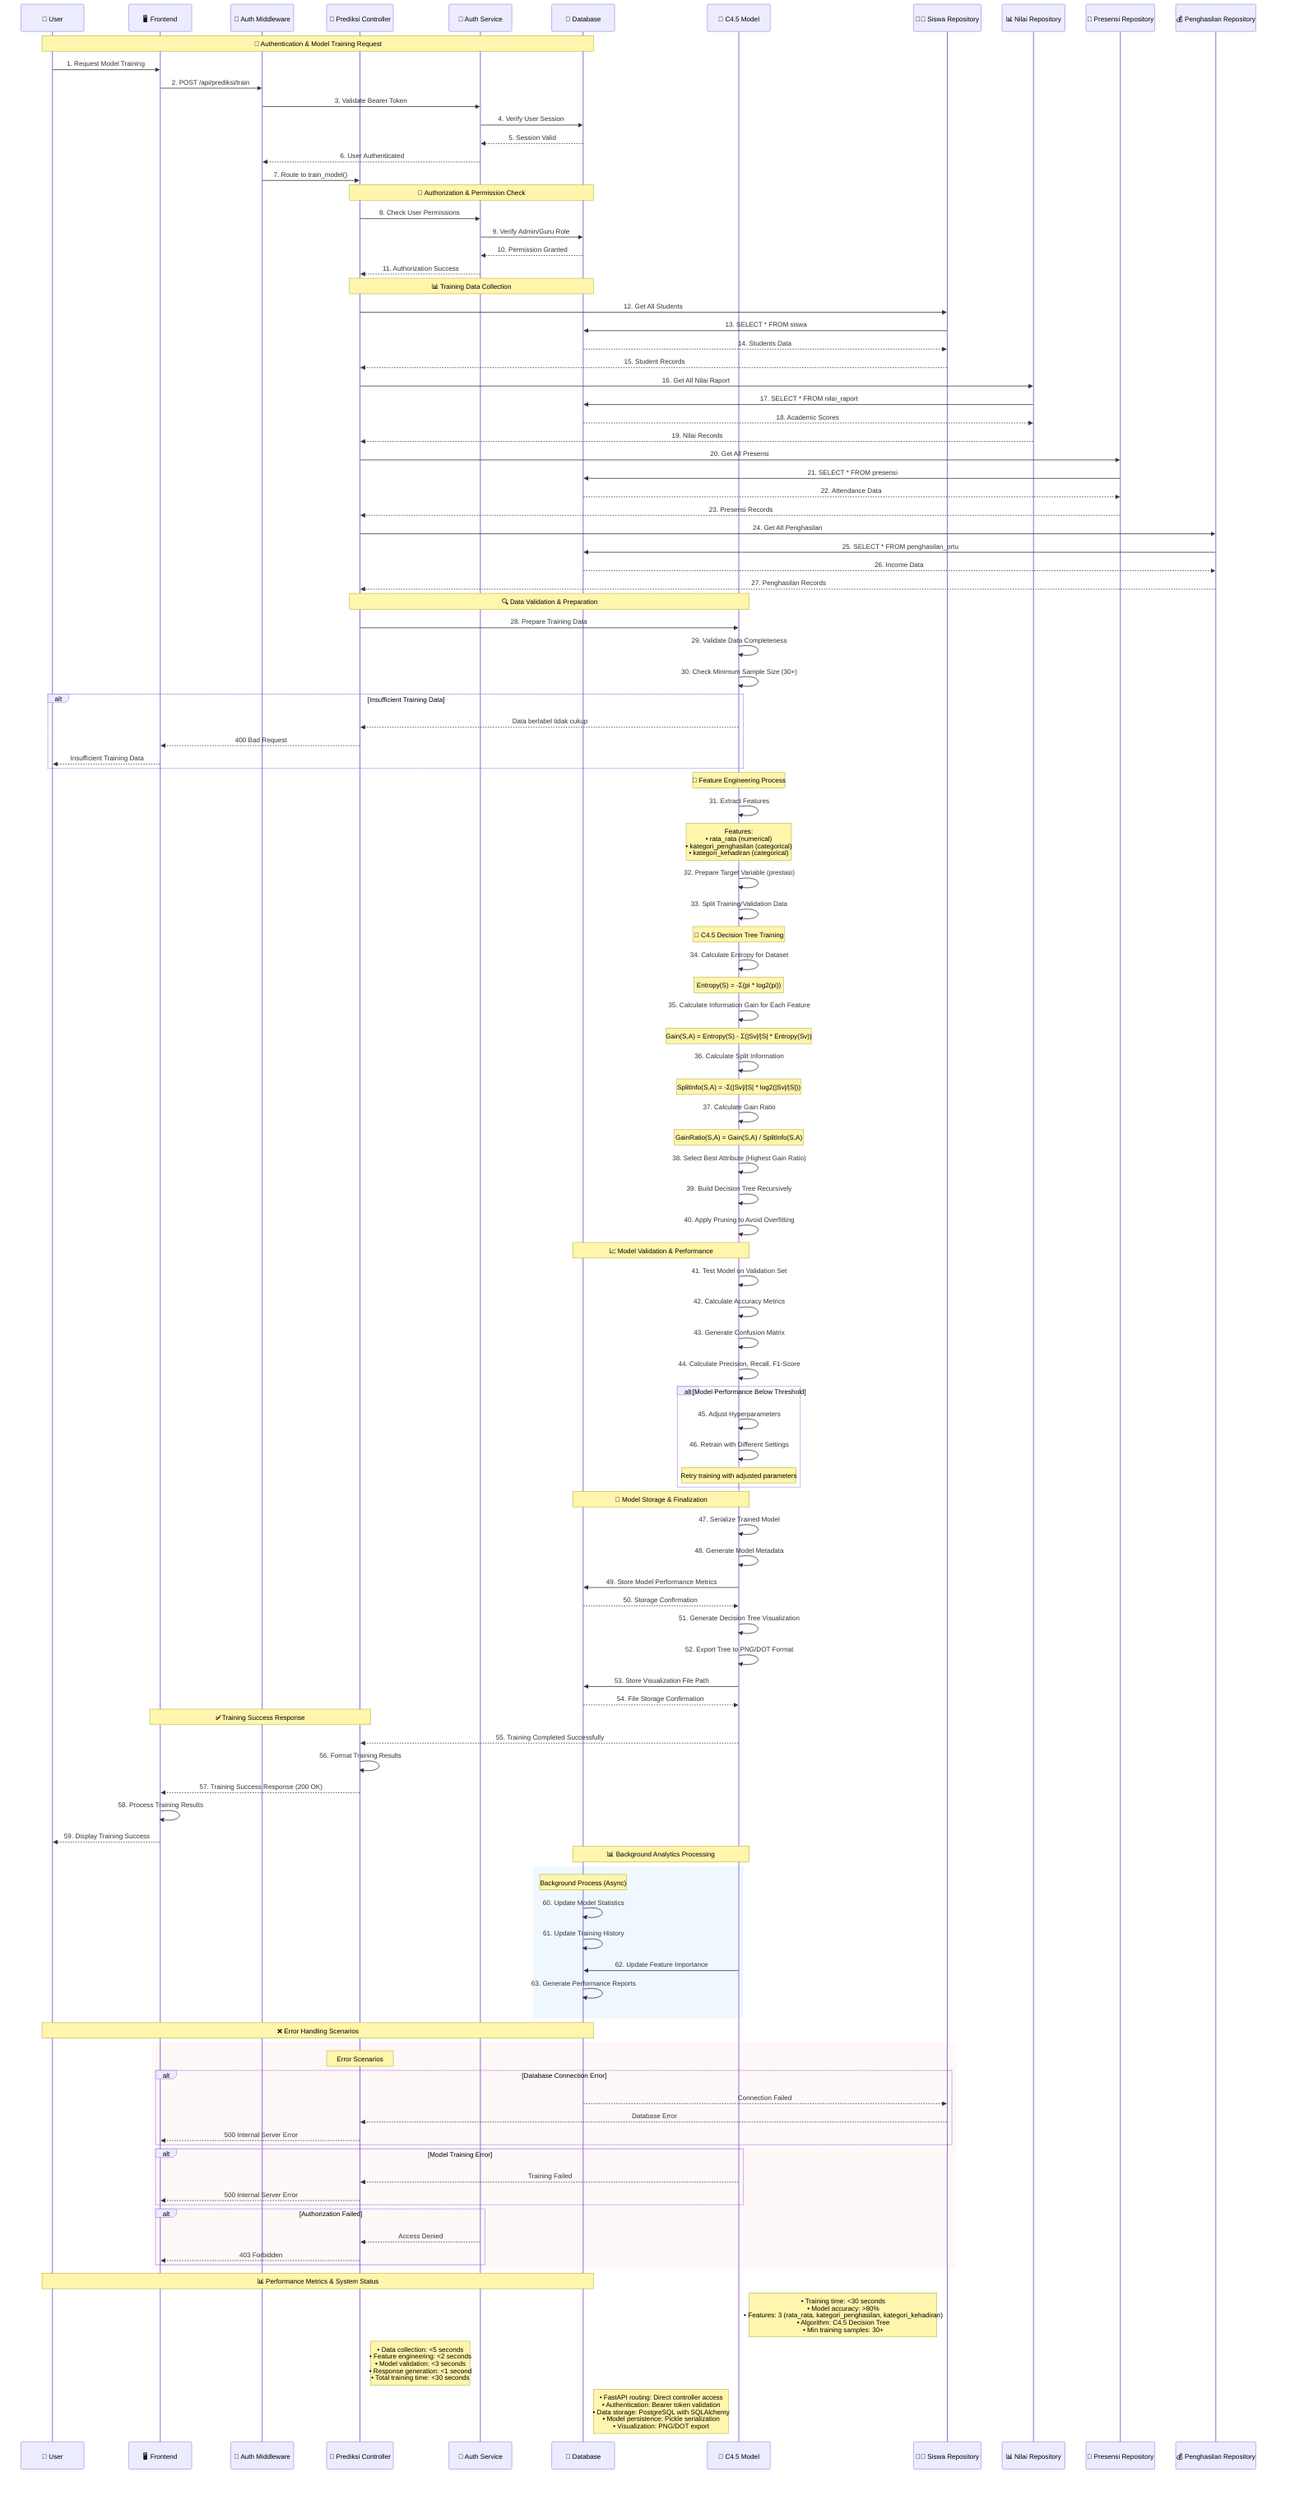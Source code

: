 sequenceDiagram
    participant User as 👤 User
    participant Frontend as 🖥️ Frontend
    participant AuthMiddleware as 🔐 Auth Middleware
    participant PrediksiController as 🎯 Prediksi Controller
    participant AuthService as 🔑 Auth Service
    participant Database as 💾 Database
    participant C45Model as 🧠 C4.5 Model
    participant SiswaRepository as 👨‍🎓 Siswa Repository
    participant NilaiRepository as 📊 Nilai Repository
    participant PresensiRepository as 📅 Presensi Repository
    participant PenghasilanRepository as 💰 Penghasilan Repository

    %% Authentication & Request Initiation
    Note over User, Database: 🔐 Authentication & Model Training Request
    User->>Frontend: 1. Request Model Training
    Frontend->>AuthMiddleware: 2. POST /api/prediksi/train
    AuthMiddleware->>AuthService: 3. Validate Bearer Token
    AuthService->>Database: 4. Verify User Session
    Database-->>AuthService: 5. Session Valid
    AuthService-->>AuthMiddleware: 6. User Authenticated
    AuthMiddleware->>PrediksiController: 7. Route to train_model()

    %% Authorization Check
    Note over PrediksiController, Database: 👥 Authorization & Permission Check
    PrediksiController->>AuthService: 8. Check User Permissions
    AuthService->>Database: 9. Verify Admin/Guru Role
    Database-->>AuthService: 10. Permission Granted
    AuthService-->>PrediksiController: 11. Authorization Success

    %% Data Collection Phase
    Note over PrediksiController, Database: 📊 Training Data Collection
    
    %% Collect Siswa Data
    PrediksiController->>SiswaRepository: 12. Get All Students
    SiswaRepository->>Database: 13. SELECT * FROM siswa
    Database-->>SiswaRepository: 14. Students Data
    SiswaRepository-->>PrediksiController: 15. Student Records

    %% Collect Nilai Data
    PrediksiController->>NilaiRepository: 16. Get All Nilai Raport
    NilaiRepository->>Database: 17. SELECT * FROM nilai_raport
    Database-->>NilaiRepository: 18. Academic Scores
    NilaiRepository-->>PrediksiController: 19. Nilai Records

    %% Collect Presensi Data
    PrediksiController->>PresensiRepository: 20. Get All Presensi
    PresensiRepository->>Database: 21. SELECT * FROM presensi
    Database-->>PresensiRepository: 22. Attendance Data
    PresensiRepository-->>PrediksiController: 23. Presensi Records

    %% Collect Penghasilan Data
    PrediksiController->>PenghasilanRepository: 24. Get All Penghasilan
    PenghasilanRepository->>Database: 25. SELECT * FROM penghasilan_ortu
    Database-->>PenghasilanRepository: 26. Income Data
    PenghasilanRepository-->>PrediksiController: 27. Penghasilan Records

    %% Data Validation
    Note over PrediksiController, C45Model: 🔍 Data Validation & Preparation
    PrediksiController->>C45Model: 28. Prepare Training Data
    C45Model->>C45Model: 29. Validate Data Completeness
    C45Model->>C45Model: 30. Check Minimum Sample Size (30+)

    alt Insufficient Training Data
        C45Model-->>PrediksiController: Data berlabel tidak cukup
        PrediksiController-->>Frontend: 400 Bad Request
        Frontend-->>User: Insufficient Training Data
    end

    %% Feature Engineering
    Note over C45Model: 🔧 Feature Engineering Process
    C45Model->>C45Model: 31. Extract Features
    Note over C45Model: Features:<br/>• rata_rata (numerical)<br/>• kategori_penghasilan (categorical)<br/>• kategori_kehadiran (categorical)
    C45Model->>C45Model: 32. Prepare Target Variable (prestasi)
    C45Model->>C45Model: 33. Split Training/Validation Data

    %% C4.5 Algorithm Implementation
    Note over C45Model: 🧠 C4.5 Decision Tree Training
    C45Model->>C45Model: 34. Calculate Entropy for Dataset
    Note over C45Model: Entropy(S) = -Σ(pi * log2(pi))
    
    C45Model->>C45Model: 35. Calculate Information Gain for Each Feature
    Note over C45Model: Gain(S,A) = Entropy(S) - Σ(|Sv|/|S| * Entropy(Sv))
    
    C45Model->>C45Model: 36. Calculate Split Information
    Note over C45Model: SplitInfo(S,A) = -Σ(|Sv|/|S| * log2(|Sv|/|S|))
    
    C45Model->>C45Model: 37. Calculate Gain Ratio
    Note over C45Model: GainRatio(S,A) = Gain(S,A) / SplitInfo(S,A)
    
    C45Model->>C45Model: 38. Select Best Attribute (Highest Gain Ratio)
    C45Model->>C45Model: 39. Build Decision Tree Recursively
    C45Model->>C45Model: 40. Apply Pruning to Avoid Overfitting

    %% Model Validation
    Note over C45Model, Database: 📈 Model Validation & Performance
    C45Model->>C45Model: 41. Test Model on Validation Set
    C45Model->>C45Model: 42. Calculate Accuracy Metrics
    C45Model->>C45Model: 43. Generate Confusion Matrix
    C45Model->>C45Model: 44. Calculate Precision, Recall, F1-Score

    alt Model Performance Below Threshold
        C45Model->>C45Model: 45. Adjust Hyperparameters
        C45Model->>C45Model: 46. Retrain with Different Settings
        Note over C45Model: Retry training with adjusted parameters
    end

    %% Model Persistence
    Note over C45Model, Database: 💾 Model Storage & Finalization
    C45Model->>C45Model: 47. Serialize Trained Model
    C45Model->>C45Model: 48. Generate Model Metadata
    C45Model->>Database: 49. Store Model Performance Metrics
    Database-->>C45Model: 50. Storage Confirmation

    %% Tree Visualization Generation
    C45Model->>C45Model: 51. Generate Decision Tree Visualization
    C45Model->>C45Model: 52. Export Tree to PNG/DOT Format
    C45Model->>Database: 53. Store Visualization File Path
    Database-->>C45Model: 54. File Storage Confirmation

    %% Training Completion
    Note over PrediksiController, Frontend: ✅ Training Success Response
    C45Model-->>PrediksiController: 55. Training Completed Successfully
    PrediksiController->>PrediksiController: 56. Format Training Results
    
    PrediksiController-->>Frontend: 57. Training Success Response (200 OK)
    Frontend->>Frontend: 58. Process Training Results
    Frontend-->>User: 59. Display Training Success

    %% Background Model Updates
    Note over Database, C45Model: 📊 Background Analytics Processing
    rect rgb(240, 248, 255)
        Note over Database: Background Process (Async)
        Database->>Database: 60. Update Model Statistics
        Database->>Database: 61. Update Training History
        C45Model->>Database: 62. Update Feature Importance
        Database->>Database: 63. Generate Performance Reports
    end

    %% Error Handling Scenarios
    Note over User, Database: ❌ Error Handling Scenarios
    rect rgb(255, 248, 248)
        Note over PrediksiController: Error Scenarios
        alt Database Connection Error
            Database-->>SiswaRepository: Connection Failed
            SiswaRepository-->>PrediksiController: Database Error
            PrediksiController-->>Frontend: 500 Internal Server Error
        end
        
        alt Model Training Error
            C45Model-->>PrediksiController: Training Failed
            PrediksiController-->>Frontend: 500 Internal Server Error
        end
        
        alt Authorization Failed
            AuthService-->>PrediksiController: Access Denied
            PrediksiController-->>Frontend: 403 Forbidden
        end
    end

    %% Performance Metrics Summary
    Note over User, Database: 📊 Performance Metrics & System Status
    Note right of C45Model: • Training time: <30 seconds<br/>• Model accuracy: >80%<br/>• Features: 3 (rata_rata, kategori_penghasilan, kategori_kehadiran)<br/>• Algorithm: C4.5 Decision Tree<br/>• Min training samples: 30+
    Note right of PrediksiController: • Data collection: <5 seconds<br/>• Feature engineering: <2 seconds<br/>• Model validation: <3 seconds<br/>• Response generation: <1 second<br/>• Total training time: <30 seconds
    Note right of Database: • FastAPI routing: Direct controller access<br/>• Authentication: Bearer token validation<br/>• Data storage: PostgreSQL with SQLAlchemy<br/>• Model persistence: Pickle serialization<br/>• Visualization: PNG/DOT export